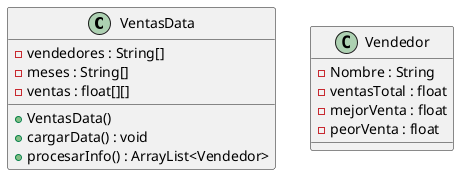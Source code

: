 @startuml Ejercicio_6

class VentasData{
    -vendedores : String[]
    -meses : String[]
    -ventas : float[][]
    +VentasData()
    +cargarData() : void 
    +procesarInfo() : ArrayList<Vendedor> 
}

class Vendedor{
    -Nombre : String 
    -ventasTotal : float 
    -mejorVenta : float 
    -peorVenta : float 
}

@enduml